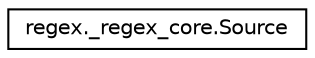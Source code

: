 digraph "Graphical Class Hierarchy"
{
 // LATEX_PDF_SIZE
  edge [fontname="Helvetica",fontsize="10",labelfontname="Helvetica",labelfontsize="10"];
  node [fontname="Helvetica",fontsize="10",shape=record];
  rankdir="LR";
  Node0 [label="regex._regex_core.Source",height=0.2,width=0.4,color="black", fillcolor="white", style="filled",URL="$classregex_1_1__regex__core_1_1Source.html",tooltip=" "];
}
